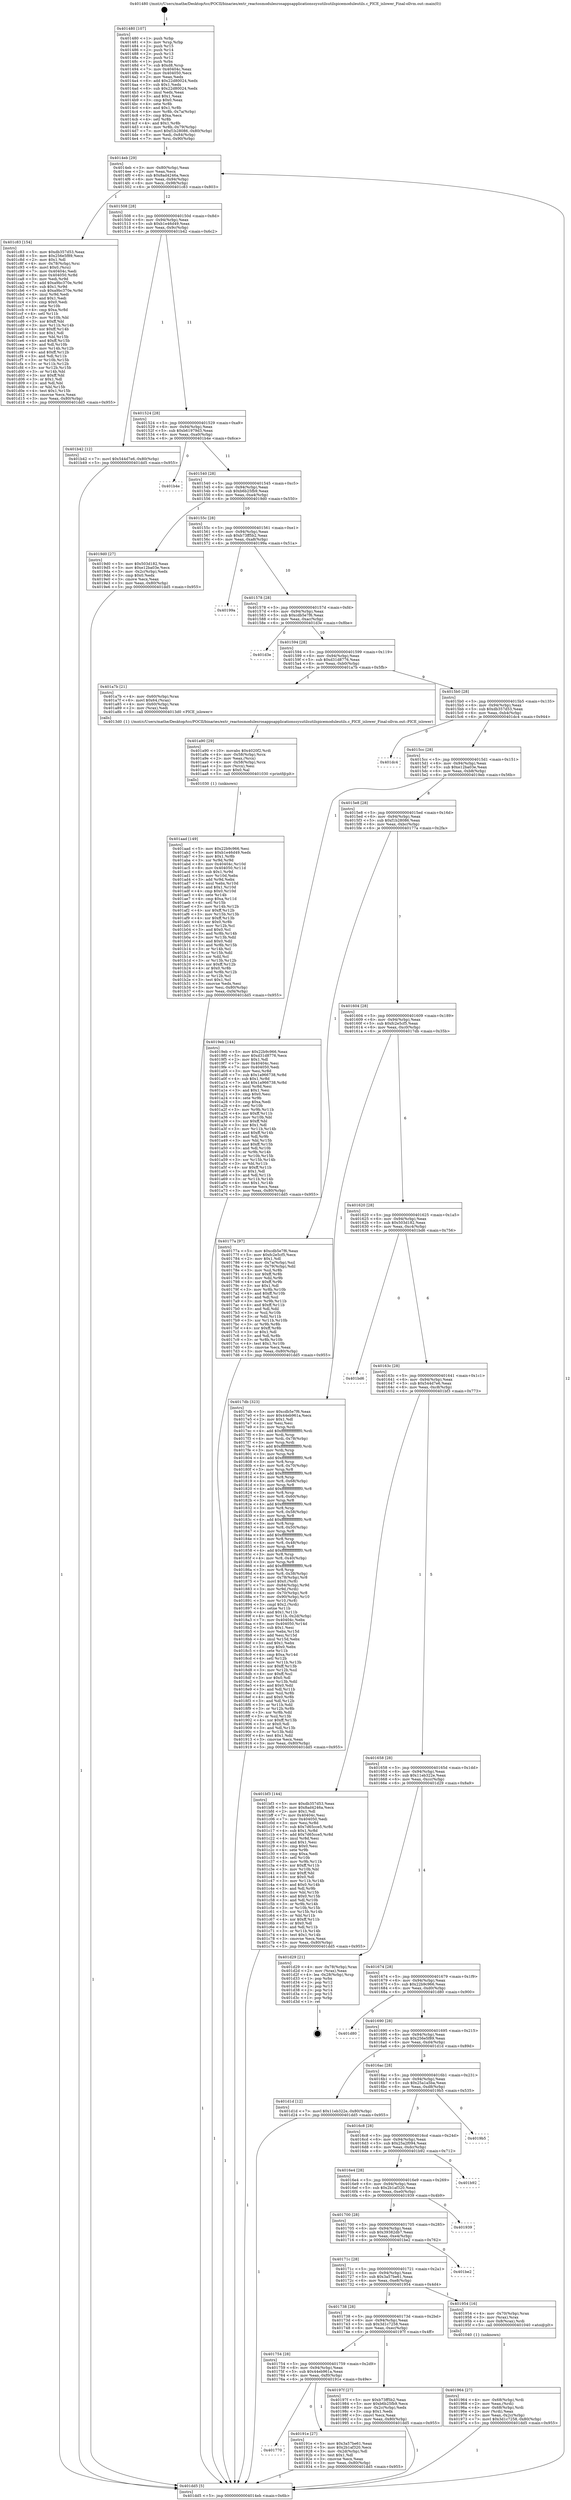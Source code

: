 digraph "0x401480" {
  label = "0x401480 (/mnt/c/Users/mathe/Desktop/tcc/POCII/binaries/extr_reactosmodulesrosappsapplicationssysutilsutilspicemoduleutils.c_PICE_islower_Final-ollvm.out::main(0))"
  labelloc = "t"
  node[shape=record]

  Entry [label="",width=0.3,height=0.3,shape=circle,fillcolor=black,style=filled]
  "0x4014eb" [label="{
     0x4014eb [29]\l
     | [instrs]\l
     &nbsp;&nbsp;0x4014eb \<+3\>: mov -0x80(%rbp),%eax\l
     &nbsp;&nbsp;0x4014ee \<+2\>: mov %eax,%ecx\l
     &nbsp;&nbsp;0x4014f0 \<+6\>: sub $0x8ad4246a,%ecx\l
     &nbsp;&nbsp;0x4014f6 \<+6\>: mov %eax,-0x94(%rbp)\l
     &nbsp;&nbsp;0x4014fc \<+6\>: mov %ecx,-0x98(%rbp)\l
     &nbsp;&nbsp;0x401502 \<+6\>: je 0000000000401c83 \<main+0x803\>\l
  }"]
  "0x401c83" [label="{
     0x401c83 [154]\l
     | [instrs]\l
     &nbsp;&nbsp;0x401c83 \<+5\>: mov $0xdb357d53,%eax\l
     &nbsp;&nbsp;0x401c88 \<+5\>: mov $0x256e5f89,%ecx\l
     &nbsp;&nbsp;0x401c8d \<+2\>: mov $0x1,%dl\l
     &nbsp;&nbsp;0x401c8f \<+4\>: mov -0x78(%rbp),%rsi\l
     &nbsp;&nbsp;0x401c93 \<+6\>: movl $0x0,(%rsi)\l
     &nbsp;&nbsp;0x401c99 \<+7\>: mov 0x40404c,%edi\l
     &nbsp;&nbsp;0x401ca0 \<+8\>: mov 0x404050,%r8d\l
     &nbsp;&nbsp;0x401ca8 \<+3\>: mov %edi,%r9d\l
     &nbsp;&nbsp;0x401cab \<+7\>: add $0xa9bc370e,%r9d\l
     &nbsp;&nbsp;0x401cb2 \<+4\>: sub $0x1,%r9d\l
     &nbsp;&nbsp;0x401cb6 \<+7\>: sub $0xa9bc370e,%r9d\l
     &nbsp;&nbsp;0x401cbd \<+4\>: imul %r9d,%edi\l
     &nbsp;&nbsp;0x401cc1 \<+3\>: and $0x1,%edi\l
     &nbsp;&nbsp;0x401cc4 \<+3\>: cmp $0x0,%edi\l
     &nbsp;&nbsp;0x401cc7 \<+4\>: sete %r10b\l
     &nbsp;&nbsp;0x401ccb \<+4\>: cmp $0xa,%r8d\l
     &nbsp;&nbsp;0x401ccf \<+4\>: setl %r11b\l
     &nbsp;&nbsp;0x401cd3 \<+3\>: mov %r10b,%bl\l
     &nbsp;&nbsp;0x401cd6 \<+3\>: xor $0xff,%bl\l
     &nbsp;&nbsp;0x401cd9 \<+3\>: mov %r11b,%r14b\l
     &nbsp;&nbsp;0x401cdc \<+4\>: xor $0xff,%r14b\l
     &nbsp;&nbsp;0x401ce0 \<+3\>: xor $0x1,%dl\l
     &nbsp;&nbsp;0x401ce3 \<+3\>: mov %bl,%r15b\l
     &nbsp;&nbsp;0x401ce6 \<+4\>: and $0xff,%r15b\l
     &nbsp;&nbsp;0x401cea \<+3\>: and %dl,%r10b\l
     &nbsp;&nbsp;0x401ced \<+3\>: mov %r14b,%r12b\l
     &nbsp;&nbsp;0x401cf0 \<+4\>: and $0xff,%r12b\l
     &nbsp;&nbsp;0x401cf4 \<+3\>: and %dl,%r11b\l
     &nbsp;&nbsp;0x401cf7 \<+3\>: or %r10b,%r15b\l
     &nbsp;&nbsp;0x401cfa \<+3\>: or %r11b,%r12b\l
     &nbsp;&nbsp;0x401cfd \<+3\>: xor %r12b,%r15b\l
     &nbsp;&nbsp;0x401d00 \<+3\>: or %r14b,%bl\l
     &nbsp;&nbsp;0x401d03 \<+3\>: xor $0xff,%bl\l
     &nbsp;&nbsp;0x401d06 \<+3\>: or $0x1,%dl\l
     &nbsp;&nbsp;0x401d09 \<+2\>: and %dl,%bl\l
     &nbsp;&nbsp;0x401d0b \<+3\>: or %bl,%r15b\l
     &nbsp;&nbsp;0x401d0e \<+4\>: test $0x1,%r15b\l
     &nbsp;&nbsp;0x401d12 \<+3\>: cmovne %ecx,%eax\l
     &nbsp;&nbsp;0x401d15 \<+3\>: mov %eax,-0x80(%rbp)\l
     &nbsp;&nbsp;0x401d18 \<+5\>: jmp 0000000000401dd5 \<main+0x955\>\l
  }"]
  "0x401508" [label="{
     0x401508 [28]\l
     | [instrs]\l
     &nbsp;&nbsp;0x401508 \<+5\>: jmp 000000000040150d \<main+0x8d\>\l
     &nbsp;&nbsp;0x40150d \<+6\>: mov -0x94(%rbp),%eax\l
     &nbsp;&nbsp;0x401513 \<+5\>: sub $0xb1e46d49,%eax\l
     &nbsp;&nbsp;0x401518 \<+6\>: mov %eax,-0x9c(%rbp)\l
     &nbsp;&nbsp;0x40151e \<+6\>: je 0000000000401b42 \<main+0x6c2\>\l
  }"]
  Exit [label="",width=0.3,height=0.3,shape=circle,fillcolor=black,style=filled,peripheries=2]
  "0x401b42" [label="{
     0x401b42 [12]\l
     | [instrs]\l
     &nbsp;&nbsp;0x401b42 \<+7\>: movl $0x544d7e6,-0x80(%rbp)\l
     &nbsp;&nbsp;0x401b49 \<+5\>: jmp 0000000000401dd5 \<main+0x955\>\l
  }"]
  "0x401524" [label="{
     0x401524 [28]\l
     | [instrs]\l
     &nbsp;&nbsp;0x401524 \<+5\>: jmp 0000000000401529 \<main+0xa9\>\l
     &nbsp;&nbsp;0x401529 \<+6\>: mov -0x94(%rbp),%eax\l
     &nbsp;&nbsp;0x40152f \<+5\>: sub $0xb61979d3,%eax\l
     &nbsp;&nbsp;0x401534 \<+6\>: mov %eax,-0xa0(%rbp)\l
     &nbsp;&nbsp;0x40153a \<+6\>: je 0000000000401b4e \<main+0x6ce\>\l
  }"]
  "0x401aad" [label="{
     0x401aad [149]\l
     | [instrs]\l
     &nbsp;&nbsp;0x401aad \<+5\>: mov $0x22b9c966,%esi\l
     &nbsp;&nbsp;0x401ab2 \<+5\>: mov $0xb1e46d49,%edx\l
     &nbsp;&nbsp;0x401ab7 \<+3\>: mov $0x1,%r8b\l
     &nbsp;&nbsp;0x401aba \<+3\>: xor %r9d,%r9d\l
     &nbsp;&nbsp;0x401abd \<+8\>: mov 0x40404c,%r10d\l
     &nbsp;&nbsp;0x401ac5 \<+8\>: mov 0x404050,%r11d\l
     &nbsp;&nbsp;0x401acd \<+4\>: sub $0x1,%r9d\l
     &nbsp;&nbsp;0x401ad1 \<+3\>: mov %r10d,%ebx\l
     &nbsp;&nbsp;0x401ad4 \<+3\>: add %r9d,%ebx\l
     &nbsp;&nbsp;0x401ad7 \<+4\>: imul %ebx,%r10d\l
     &nbsp;&nbsp;0x401adb \<+4\>: and $0x1,%r10d\l
     &nbsp;&nbsp;0x401adf \<+4\>: cmp $0x0,%r10d\l
     &nbsp;&nbsp;0x401ae3 \<+4\>: sete %r14b\l
     &nbsp;&nbsp;0x401ae7 \<+4\>: cmp $0xa,%r11d\l
     &nbsp;&nbsp;0x401aeb \<+4\>: setl %r15b\l
     &nbsp;&nbsp;0x401aef \<+3\>: mov %r14b,%r12b\l
     &nbsp;&nbsp;0x401af2 \<+4\>: xor $0xff,%r12b\l
     &nbsp;&nbsp;0x401af6 \<+3\>: mov %r15b,%r13b\l
     &nbsp;&nbsp;0x401af9 \<+4\>: xor $0xff,%r13b\l
     &nbsp;&nbsp;0x401afd \<+4\>: xor $0x0,%r8b\l
     &nbsp;&nbsp;0x401b01 \<+3\>: mov %r12b,%cl\l
     &nbsp;&nbsp;0x401b04 \<+3\>: and $0x0,%cl\l
     &nbsp;&nbsp;0x401b07 \<+3\>: and %r8b,%r14b\l
     &nbsp;&nbsp;0x401b0a \<+3\>: mov %r13b,%dil\l
     &nbsp;&nbsp;0x401b0d \<+4\>: and $0x0,%dil\l
     &nbsp;&nbsp;0x401b11 \<+3\>: and %r8b,%r15b\l
     &nbsp;&nbsp;0x401b14 \<+3\>: or %r14b,%cl\l
     &nbsp;&nbsp;0x401b17 \<+3\>: or %r15b,%dil\l
     &nbsp;&nbsp;0x401b1a \<+3\>: xor %dil,%cl\l
     &nbsp;&nbsp;0x401b1d \<+3\>: or %r13b,%r12b\l
     &nbsp;&nbsp;0x401b20 \<+4\>: xor $0xff,%r12b\l
     &nbsp;&nbsp;0x401b24 \<+4\>: or $0x0,%r8b\l
     &nbsp;&nbsp;0x401b28 \<+3\>: and %r8b,%r12b\l
     &nbsp;&nbsp;0x401b2b \<+3\>: or %r12b,%cl\l
     &nbsp;&nbsp;0x401b2e \<+3\>: test $0x1,%cl\l
     &nbsp;&nbsp;0x401b31 \<+3\>: cmovne %edx,%esi\l
     &nbsp;&nbsp;0x401b34 \<+3\>: mov %esi,-0x80(%rbp)\l
     &nbsp;&nbsp;0x401b37 \<+6\>: mov %eax,-0xf4(%rbp)\l
     &nbsp;&nbsp;0x401b3d \<+5\>: jmp 0000000000401dd5 \<main+0x955\>\l
  }"]
  "0x401b4e" [label="{
     0x401b4e\l
  }", style=dashed]
  "0x401540" [label="{
     0x401540 [28]\l
     | [instrs]\l
     &nbsp;&nbsp;0x401540 \<+5\>: jmp 0000000000401545 \<main+0xc5\>\l
     &nbsp;&nbsp;0x401545 \<+6\>: mov -0x94(%rbp),%eax\l
     &nbsp;&nbsp;0x40154b \<+5\>: sub $0xb6b25fb9,%eax\l
     &nbsp;&nbsp;0x401550 \<+6\>: mov %eax,-0xa4(%rbp)\l
     &nbsp;&nbsp;0x401556 \<+6\>: je 00000000004019d0 \<main+0x550\>\l
  }"]
  "0x401a90" [label="{
     0x401a90 [29]\l
     | [instrs]\l
     &nbsp;&nbsp;0x401a90 \<+10\>: movabs $0x4020f2,%rdi\l
     &nbsp;&nbsp;0x401a9a \<+4\>: mov -0x58(%rbp),%rcx\l
     &nbsp;&nbsp;0x401a9e \<+2\>: mov %eax,(%rcx)\l
     &nbsp;&nbsp;0x401aa0 \<+4\>: mov -0x58(%rbp),%rcx\l
     &nbsp;&nbsp;0x401aa4 \<+2\>: mov (%rcx),%esi\l
     &nbsp;&nbsp;0x401aa6 \<+2\>: mov $0x0,%al\l
     &nbsp;&nbsp;0x401aa8 \<+5\>: call 0000000000401030 \<printf@plt\>\l
     | [calls]\l
     &nbsp;&nbsp;0x401030 \{1\} (unknown)\l
  }"]
  "0x4019d0" [label="{
     0x4019d0 [27]\l
     | [instrs]\l
     &nbsp;&nbsp;0x4019d0 \<+5\>: mov $0x503d182,%eax\l
     &nbsp;&nbsp;0x4019d5 \<+5\>: mov $0xe12ba03e,%ecx\l
     &nbsp;&nbsp;0x4019da \<+3\>: mov -0x2c(%rbp),%edx\l
     &nbsp;&nbsp;0x4019dd \<+3\>: cmp $0x0,%edx\l
     &nbsp;&nbsp;0x4019e0 \<+3\>: cmove %ecx,%eax\l
     &nbsp;&nbsp;0x4019e3 \<+3\>: mov %eax,-0x80(%rbp)\l
     &nbsp;&nbsp;0x4019e6 \<+5\>: jmp 0000000000401dd5 \<main+0x955\>\l
  }"]
  "0x40155c" [label="{
     0x40155c [28]\l
     | [instrs]\l
     &nbsp;&nbsp;0x40155c \<+5\>: jmp 0000000000401561 \<main+0xe1\>\l
     &nbsp;&nbsp;0x401561 \<+6\>: mov -0x94(%rbp),%eax\l
     &nbsp;&nbsp;0x401567 \<+5\>: sub $0xb73ff5b2,%eax\l
     &nbsp;&nbsp;0x40156c \<+6\>: mov %eax,-0xa8(%rbp)\l
     &nbsp;&nbsp;0x401572 \<+6\>: je 000000000040199a \<main+0x51a\>\l
  }"]
  "0x401964" [label="{
     0x401964 [27]\l
     | [instrs]\l
     &nbsp;&nbsp;0x401964 \<+4\>: mov -0x68(%rbp),%rdi\l
     &nbsp;&nbsp;0x401968 \<+2\>: mov %eax,(%rdi)\l
     &nbsp;&nbsp;0x40196a \<+4\>: mov -0x68(%rbp),%rdi\l
     &nbsp;&nbsp;0x40196e \<+2\>: mov (%rdi),%eax\l
     &nbsp;&nbsp;0x401970 \<+3\>: mov %eax,-0x2c(%rbp)\l
     &nbsp;&nbsp;0x401973 \<+7\>: movl $0x3d1c7258,-0x80(%rbp)\l
     &nbsp;&nbsp;0x40197a \<+5\>: jmp 0000000000401dd5 \<main+0x955\>\l
  }"]
  "0x40199a" [label="{
     0x40199a\l
  }", style=dashed]
  "0x401578" [label="{
     0x401578 [28]\l
     | [instrs]\l
     &nbsp;&nbsp;0x401578 \<+5\>: jmp 000000000040157d \<main+0xfd\>\l
     &nbsp;&nbsp;0x40157d \<+6\>: mov -0x94(%rbp),%eax\l
     &nbsp;&nbsp;0x401583 \<+5\>: sub $0xcdb5e7f6,%eax\l
     &nbsp;&nbsp;0x401588 \<+6\>: mov %eax,-0xac(%rbp)\l
     &nbsp;&nbsp;0x40158e \<+6\>: je 0000000000401d3e \<main+0x8be\>\l
  }"]
  "0x401770" [label="{
     0x401770\l
  }", style=dashed]
  "0x401d3e" [label="{
     0x401d3e\l
  }", style=dashed]
  "0x401594" [label="{
     0x401594 [28]\l
     | [instrs]\l
     &nbsp;&nbsp;0x401594 \<+5\>: jmp 0000000000401599 \<main+0x119\>\l
     &nbsp;&nbsp;0x401599 \<+6\>: mov -0x94(%rbp),%eax\l
     &nbsp;&nbsp;0x40159f \<+5\>: sub $0xd31d8776,%eax\l
     &nbsp;&nbsp;0x4015a4 \<+6\>: mov %eax,-0xb0(%rbp)\l
     &nbsp;&nbsp;0x4015aa \<+6\>: je 0000000000401a7b \<main+0x5fb\>\l
  }"]
  "0x40191e" [label="{
     0x40191e [27]\l
     | [instrs]\l
     &nbsp;&nbsp;0x40191e \<+5\>: mov $0x3a57be61,%eax\l
     &nbsp;&nbsp;0x401923 \<+5\>: mov $0x2b1af320,%ecx\l
     &nbsp;&nbsp;0x401928 \<+3\>: mov -0x2d(%rbp),%dl\l
     &nbsp;&nbsp;0x40192b \<+3\>: test $0x1,%dl\l
     &nbsp;&nbsp;0x40192e \<+3\>: cmovne %ecx,%eax\l
     &nbsp;&nbsp;0x401931 \<+3\>: mov %eax,-0x80(%rbp)\l
     &nbsp;&nbsp;0x401934 \<+5\>: jmp 0000000000401dd5 \<main+0x955\>\l
  }"]
  "0x401a7b" [label="{
     0x401a7b [21]\l
     | [instrs]\l
     &nbsp;&nbsp;0x401a7b \<+4\>: mov -0x60(%rbp),%rax\l
     &nbsp;&nbsp;0x401a7f \<+6\>: movl $0x64,(%rax)\l
     &nbsp;&nbsp;0x401a85 \<+4\>: mov -0x60(%rbp),%rax\l
     &nbsp;&nbsp;0x401a89 \<+2\>: mov (%rax),%edi\l
     &nbsp;&nbsp;0x401a8b \<+5\>: call 00000000004013d0 \<PICE_islower\>\l
     | [calls]\l
     &nbsp;&nbsp;0x4013d0 \{1\} (/mnt/c/Users/mathe/Desktop/tcc/POCII/binaries/extr_reactosmodulesrosappsapplicationssysutilsutilspicemoduleutils.c_PICE_islower_Final-ollvm.out::PICE_islower)\l
  }"]
  "0x4015b0" [label="{
     0x4015b0 [28]\l
     | [instrs]\l
     &nbsp;&nbsp;0x4015b0 \<+5\>: jmp 00000000004015b5 \<main+0x135\>\l
     &nbsp;&nbsp;0x4015b5 \<+6\>: mov -0x94(%rbp),%eax\l
     &nbsp;&nbsp;0x4015bb \<+5\>: sub $0xdb357d53,%eax\l
     &nbsp;&nbsp;0x4015c0 \<+6\>: mov %eax,-0xb4(%rbp)\l
     &nbsp;&nbsp;0x4015c6 \<+6\>: je 0000000000401dc4 \<main+0x944\>\l
  }"]
  "0x401754" [label="{
     0x401754 [28]\l
     | [instrs]\l
     &nbsp;&nbsp;0x401754 \<+5\>: jmp 0000000000401759 \<main+0x2d9\>\l
     &nbsp;&nbsp;0x401759 \<+6\>: mov -0x94(%rbp),%eax\l
     &nbsp;&nbsp;0x40175f \<+5\>: sub $0x44eb961a,%eax\l
     &nbsp;&nbsp;0x401764 \<+6\>: mov %eax,-0xf0(%rbp)\l
     &nbsp;&nbsp;0x40176a \<+6\>: je 000000000040191e \<main+0x49e\>\l
  }"]
  "0x401dc4" [label="{
     0x401dc4\l
  }", style=dashed]
  "0x4015cc" [label="{
     0x4015cc [28]\l
     | [instrs]\l
     &nbsp;&nbsp;0x4015cc \<+5\>: jmp 00000000004015d1 \<main+0x151\>\l
     &nbsp;&nbsp;0x4015d1 \<+6\>: mov -0x94(%rbp),%eax\l
     &nbsp;&nbsp;0x4015d7 \<+5\>: sub $0xe12ba03e,%eax\l
     &nbsp;&nbsp;0x4015dc \<+6\>: mov %eax,-0xb8(%rbp)\l
     &nbsp;&nbsp;0x4015e2 \<+6\>: je 00000000004019eb \<main+0x56b\>\l
  }"]
  "0x40197f" [label="{
     0x40197f [27]\l
     | [instrs]\l
     &nbsp;&nbsp;0x40197f \<+5\>: mov $0xb73ff5b2,%eax\l
     &nbsp;&nbsp;0x401984 \<+5\>: mov $0xb6b25fb9,%ecx\l
     &nbsp;&nbsp;0x401989 \<+3\>: mov -0x2c(%rbp),%edx\l
     &nbsp;&nbsp;0x40198c \<+3\>: cmp $0x1,%edx\l
     &nbsp;&nbsp;0x40198f \<+3\>: cmovl %ecx,%eax\l
     &nbsp;&nbsp;0x401992 \<+3\>: mov %eax,-0x80(%rbp)\l
     &nbsp;&nbsp;0x401995 \<+5\>: jmp 0000000000401dd5 \<main+0x955\>\l
  }"]
  "0x4019eb" [label="{
     0x4019eb [144]\l
     | [instrs]\l
     &nbsp;&nbsp;0x4019eb \<+5\>: mov $0x22b9c966,%eax\l
     &nbsp;&nbsp;0x4019f0 \<+5\>: mov $0xd31d8776,%ecx\l
     &nbsp;&nbsp;0x4019f5 \<+2\>: mov $0x1,%dl\l
     &nbsp;&nbsp;0x4019f7 \<+7\>: mov 0x40404c,%esi\l
     &nbsp;&nbsp;0x4019fe \<+7\>: mov 0x404050,%edi\l
     &nbsp;&nbsp;0x401a05 \<+3\>: mov %esi,%r8d\l
     &nbsp;&nbsp;0x401a08 \<+7\>: sub $0x1a966738,%r8d\l
     &nbsp;&nbsp;0x401a0f \<+4\>: sub $0x1,%r8d\l
     &nbsp;&nbsp;0x401a13 \<+7\>: add $0x1a966738,%r8d\l
     &nbsp;&nbsp;0x401a1a \<+4\>: imul %r8d,%esi\l
     &nbsp;&nbsp;0x401a1e \<+3\>: and $0x1,%esi\l
     &nbsp;&nbsp;0x401a21 \<+3\>: cmp $0x0,%esi\l
     &nbsp;&nbsp;0x401a24 \<+4\>: sete %r9b\l
     &nbsp;&nbsp;0x401a28 \<+3\>: cmp $0xa,%edi\l
     &nbsp;&nbsp;0x401a2b \<+4\>: setl %r10b\l
     &nbsp;&nbsp;0x401a2f \<+3\>: mov %r9b,%r11b\l
     &nbsp;&nbsp;0x401a32 \<+4\>: xor $0xff,%r11b\l
     &nbsp;&nbsp;0x401a36 \<+3\>: mov %r10b,%bl\l
     &nbsp;&nbsp;0x401a39 \<+3\>: xor $0xff,%bl\l
     &nbsp;&nbsp;0x401a3c \<+3\>: xor $0x1,%dl\l
     &nbsp;&nbsp;0x401a3f \<+3\>: mov %r11b,%r14b\l
     &nbsp;&nbsp;0x401a42 \<+4\>: and $0xff,%r14b\l
     &nbsp;&nbsp;0x401a46 \<+3\>: and %dl,%r9b\l
     &nbsp;&nbsp;0x401a49 \<+3\>: mov %bl,%r15b\l
     &nbsp;&nbsp;0x401a4c \<+4\>: and $0xff,%r15b\l
     &nbsp;&nbsp;0x401a50 \<+3\>: and %dl,%r10b\l
     &nbsp;&nbsp;0x401a53 \<+3\>: or %r9b,%r14b\l
     &nbsp;&nbsp;0x401a56 \<+3\>: or %r10b,%r15b\l
     &nbsp;&nbsp;0x401a59 \<+3\>: xor %r15b,%r14b\l
     &nbsp;&nbsp;0x401a5c \<+3\>: or %bl,%r11b\l
     &nbsp;&nbsp;0x401a5f \<+4\>: xor $0xff,%r11b\l
     &nbsp;&nbsp;0x401a63 \<+3\>: or $0x1,%dl\l
     &nbsp;&nbsp;0x401a66 \<+3\>: and %dl,%r11b\l
     &nbsp;&nbsp;0x401a69 \<+3\>: or %r11b,%r14b\l
     &nbsp;&nbsp;0x401a6c \<+4\>: test $0x1,%r14b\l
     &nbsp;&nbsp;0x401a70 \<+3\>: cmovne %ecx,%eax\l
     &nbsp;&nbsp;0x401a73 \<+3\>: mov %eax,-0x80(%rbp)\l
     &nbsp;&nbsp;0x401a76 \<+5\>: jmp 0000000000401dd5 \<main+0x955\>\l
  }"]
  "0x4015e8" [label="{
     0x4015e8 [28]\l
     | [instrs]\l
     &nbsp;&nbsp;0x4015e8 \<+5\>: jmp 00000000004015ed \<main+0x16d\>\l
     &nbsp;&nbsp;0x4015ed \<+6\>: mov -0x94(%rbp),%eax\l
     &nbsp;&nbsp;0x4015f3 \<+5\>: sub $0xf1b28086,%eax\l
     &nbsp;&nbsp;0x4015f8 \<+6\>: mov %eax,-0xbc(%rbp)\l
     &nbsp;&nbsp;0x4015fe \<+6\>: je 000000000040177a \<main+0x2fa\>\l
  }"]
  "0x401738" [label="{
     0x401738 [28]\l
     | [instrs]\l
     &nbsp;&nbsp;0x401738 \<+5\>: jmp 000000000040173d \<main+0x2bd\>\l
     &nbsp;&nbsp;0x40173d \<+6\>: mov -0x94(%rbp),%eax\l
     &nbsp;&nbsp;0x401743 \<+5\>: sub $0x3d1c7258,%eax\l
     &nbsp;&nbsp;0x401748 \<+6\>: mov %eax,-0xec(%rbp)\l
     &nbsp;&nbsp;0x40174e \<+6\>: je 000000000040197f \<main+0x4ff\>\l
  }"]
  "0x40177a" [label="{
     0x40177a [97]\l
     | [instrs]\l
     &nbsp;&nbsp;0x40177a \<+5\>: mov $0xcdb5e7f6,%eax\l
     &nbsp;&nbsp;0x40177f \<+5\>: mov $0xfc2e5cf5,%ecx\l
     &nbsp;&nbsp;0x401784 \<+2\>: mov $0x1,%dl\l
     &nbsp;&nbsp;0x401786 \<+4\>: mov -0x7a(%rbp),%sil\l
     &nbsp;&nbsp;0x40178a \<+4\>: mov -0x79(%rbp),%dil\l
     &nbsp;&nbsp;0x40178e \<+3\>: mov %sil,%r8b\l
     &nbsp;&nbsp;0x401791 \<+4\>: xor $0xff,%r8b\l
     &nbsp;&nbsp;0x401795 \<+3\>: mov %dil,%r9b\l
     &nbsp;&nbsp;0x401798 \<+4\>: xor $0xff,%r9b\l
     &nbsp;&nbsp;0x40179c \<+3\>: xor $0x1,%dl\l
     &nbsp;&nbsp;0x40179f \<+3\>: mov %r8b,%r10b\l
     &nbsp;&nbsp;0x4017a2 \<+4\>: and $0xff,%r10b\l
     &nbsp;&nbsp;0x4017a6 \<+3\>: and %dl,%sil\l
     &nbsp;&nbsp;0x4017a9 \<+3\>: mov %r9b,%r11b\l
     &nbsp;&nbsp;0x4017ac \<+4\>: and $0xff,%r11b\l
     &nbsp;&nbsp;0x4017b0 \<+3\>: and %dl,%dil\l
     &nbsp;&nbsp;0x4017b3 \<+3\>: or %sil,%r10b\l
     &nbsp;&nbsp;0x4017b6 \<+3\>: or %dil,%r11b\l
     &nbsp;&nbsp;0x4017b9 \<+3\>: xor %r11b,%r10b\l
     &nbsp;&nbsp;0x4017bc \<+3\>: or %r9b,%r8b\l
     &nbsp;&nbsp;0x4017bf \<+4\>: xor $0xff,%r8b\l
     &nbsp;&nbsp;0x4017c3 \<+3\>: or $0x1,%dl\l
     &nbsp;&nbsp;0x4017c6 \<+3\>: and %dl,%r8b\l
     &nbsp;&nbsp;0x4017c9 \<+3\>: or %r8b,%r10b\l
     &nbsp;&nbsp;0x4017cc \<+4\>: test $0x1,%r10b\l
     &nbsp;&nbsp;0x4017d0 \<+3\>: cmovne %ecx,%eax\l
     &nbsp;&nbsp;0x4017d3 \<+3\>: mov %eax,-0x80(%rbp)\l
     &nbsp;&nbsp;0x4017d6 \<+5\>: jmp 0000000000401dd5 \<main+0x955\>\l
  }"]
  "0x401604" [label="{
     0x401604 [28]\l
     | [instrs]\l
     &nbsp;&nbsp;0x401604 \<+5\>: jmp 0000000000401609 \<main+0x189\>\l
     &nbsp;&nbsp;0x401609 \<+6\>: mov -0x94(%rbp),%eax\l
     &nbsp;&nbsp;0x40160f \<+5\>: sub $0xfc2e5cf5,%eax\l
     &nbsp;&nbsp;0x401614 \<+6\>: mov %eax,-0xc0(%rbp)\l
     &nbsp;&nbsp;0x40161a \<+6\>: je 00000000004017db \<main+0x35b\>\l
  }"]
  "0x401dd5" [label="{
     0x401dd5 [5]\l
     | [instrs]\l
     &nbsp;&nbsp;0x401dd5 \<+5\>: jmp 00000000004014eb \<main+0x6b\>\l
  }"]
  "0x401480" [label="{
     0x401480 [107]\l
     | [instrs]\l
     &nbsp;&nbsp;0x401480 \<+1\>: push %rbp\l
     &nbsp;&nbsp;0x401481 \<+3\>: mov %rsp,%rbp\l
     &nbsp;&nbsp;0x401484 \<+2\>: push %r15\l
     &nbsp;&nbsp;0x401486 \<+2\>: push %r14\l
     &nbsp;&nbsp;0x401488 \<+2\>: push %r13\l
     &nbsp;&nbsp;0x40148a \<+2\>: push %r12\l
     &nbsp;&nbsp;0x40148c \<+1\>: push %rbx\l
     &nbsp;&nbsp;0x40148d \<+7\>: sub $0xd8,%rsp\l
     &nbsp;&nbsp;0x401494 \<+7\>: mov 0x40404c,%eax\l
     &nbsp;&nbsp;0x40149b \<+7\>: mov 0x404050,%ecx\l
     &nbsp;&nbsp;0x4014a2 \<+2\>: mov %eax,%edx\l
     &nbsp;&nbsp;0x4014a4 \<+6\>: add $0x22d80024,%edx\l
     &nbsp;&nbsp;0x4014aa \<+3\>: sub $0x1,%edx\l
     &nbsp;&nbsp;0x4014ad \<+6\>: sub $0x22d80024,%edx\l
     &nbsp;&nbsp;0x4014b3 \<+3\>: imul %edx,%eax\l
     &nbsp;&nbsp;0x4014b6 \<+3\>: and $0x1,%eax\l
     &nbsp;&nbsp;0x4014b9 \<+3\>: cmp $0x0,%eax\l
     &nbsp;&nbsp;0x4014bc \<+4\>: sete %r8b\l
     &nbsp;&nbsp;0x4014c0 \<+4\>: and $0x1,%r8b\l
     &nbsp;&nbsp;0x4014c4 \<+4\>: mov %r8b,-0x7a(%rbp)\l
     &nbsp;&nbsp;0x4014c8 \<+3\>: cmp $0xa,%ecx\l
     &nbsp;&nbsp;0x4014cb \<+4\>: setl %r8b\l
     &nbsp;&nbsp;0x4014cf \<+4\>: and $0x1,%r8b\l
     &nbsp;&nbsp;0x4014d3 \<+4\>: mov %r8b,-0x79(%rbp)\l
     &nbsp;&nbsp;0x4014d7 \<+7\>: movl $0xf1b28086,-0x80(%rbp)\l
     &nbsp;&nbsp;0x4014de \<+6\>: mov %edi,-0x84(%rbp)\l
     &nbsp;&nbsp;0x4014e4 \<+7\>: mov %rsi,-0x90(%rbp)\l
  }"]
  "0x401954" [label="{
     0x401954 [16]\l
     | [instrs]\l
     &nbsp;&nbsp;0x401954 \<+4\>: mov -0x70(%rbp),%rax\l
     &nbsp;&nbsp;0x401958 \<+3\>: mov (%rax),%rax\l
     &nbsp;&nbsp;0x40195b \<+4\>: mov 0x8(%rax),%rdi\l
     &nbsp;&nbsp;0x40195f \<+5\>: call 0000000000401040 \<atoi@plt\>\l
     | [calls]\l
     &nbsp;&nbsp;0x401040 \{1\} (unknown)\l
  }"]
  "0x4017db" [label="{
     0x4017db [323]\l
     | [instrs]\l
     &nbsp;&nbsp;0x4017db \<+5\>: mov $0xcdb5e7f6,%eax\l
     &nbsp;&nbsp;0x4017e0 \<+5\>: mov $0x44eb961a,%ecx\l
     &nbsp;&nbsp;0x4017e5 \<+2\>: mov $0x1,%dl\l
     &nbsp;&nbsp;0x4017e7 \<+2\>: xor %esi,%esi\l
     &nbsp;&nbsp;0x4017e9 \<+3\>: mov %rsp,%rdi\l
     &nbsp;&nbsp;0x4017ec \<+4\>: add $0xfffffffffffffff0,%rdi\l
     &nbsp;&nbsp;0x4017f0 \<+3\>: mov %rdi,%rsp\l
     &nbsp;&nbsp;0x4017f3 \<+4\>: mov %rdi,-0x78(%rbp)\l
     &nbsp;&nbsp;0x4017f7 \<+3\>: mov %rsp,%rdi\l
     &nbsp;&nbsp;0x4017fa \<+4\>: add $0xfffffffffffffff0,%rdi\l
     &nbsp;&nbsp;0x4017fe \<+3\>: mov %rdi,%rsp\l
     &nbsp;&nbsp;0x401801 \<+3\>: mov %rsp,%r8\l
     &nbsp;&nbsp;0x401804 \<+4\>: add $0xfffffffffffffff0,%r8\l
     &nbsp;&nbsp;0x401808 \<+3\>: mov %r8,%rsp\l
     &nbsp;&nbsp;0x40180b \<+4\>: mov %r8,-0x70(%rbp)\l
     &nbsp;&nbsp;0x40180f \<+3\>: mov %rsp,%r8\l
     &nbsp;&nbsp;0x401812 \<+4\>: add $0xfffffffffffffff0,%r8\l
     &nbsp;&nbsp;0x401816 \<+3\>: mov %r8,%rsp\l
     &nbsp;&nbsp;0x401819 \<+4\>: mov %r8,-0x68(%rbp)\l
     &nbsp;&nbsp;0x40181d \<+3\>: mov %rsp,%r8\l
     &nbsp;&nbsp;0x401820 \<+4\>: add $0xfffffffffffffff0,%r8\l
     &nbsp;&nbsp;0x401824 \<+3\>: mov %r8,%rsp\l
     &nbsp;&nbsp;0x401827 \<+4\>: mov %r8,-0x60(%rbp)\l
     &nbsp;&nbsp;0x40182b \<+3\>: mov %rsp,%r8\l
     &nbsp;&nbsp;0x40182e \<+4\>: add $0xfffffffffffffff0,%r8\l
     &nbsp;&nbsp;0x401832 \<+3\>: mov %r8,%rsp\l
     &nbsp;&nbsp;0x401835 \<+4\>: mov %r8,-0x58(%rbp)\l
     &nbsp;&nbsp;0x401839 \<+3\>: mov %rsp,%r8\l
     &nbsp;&nbsp;0x40183c \<+4\>: add $0xfffffffffffffff0,%r8\l
     &nbsp;&nbsp;0x401840 \<+3\>: mov %r8,%rsp\l
     &nbsp;&nbsp;0x401843 \<+4\>: mov %r8,-0x50(%rbp)\l
     &nbsp;&nbsp;0x401847 \<+3\>: mov %rsp,%r8\l
     &nbsp;&nbsp;0x40184a \<+4\>: add $0xfffffffffffffff0,%r8\l
     &nbsp;&nbsp;0x40184e \<+3\>: mov %r8,%rsp\l
     &nbsp;&nbsp;0x401851 \<+4\>: mov %r8,-0x48(%rbp)\l
     &nbsp;&nbsp;0x401855 \<+3\>: mov %rsp,%r8\l
     &nbsp;&nbsp;0x401858 \<+4\>: add $0xfffffffffffffff0,%r8\l
     &nbsp;&nbsp;0x40185c \<+3\>: mov %r8,%rsp\l
     &nbsp;&nbsp;0x40185f \<+4\>: mov %r8,-0x40(%rbp)\l
     &nbsp;&nbsp;0x401863 \<+3\>: mov %rsp,%r8\l
     &nbsp;&nbsp;0x401866 \<+4\>: add $0xfffffffffffffff0,%r8\l
     &nbsp;&nbsp;0x40186a \<+3\>: mov %r8,%rsp\l
     &nbsp;&nbsp;0x40186d \<+4\>: mov %r8,-0x38(%rbp)\l
     &nbsp;&nbsp;0x401871 \<+4\>: mov -0x78(%rbp),%r8\l
     &nbsp;&nbsp;0x401875 \<+7\>: movl $0x0,(%r8)\l
     &nbsp;&nbsp;0x40187c \<+7\>: mov -0x84(%rbp),%r9d\l
     &nbsp;&nbsp;0x401883 \<+3\>: mov %r9d,(%rdi)\l
     &nbsp;&nbsp;0x401886 \<+4\>: mov -0x70(%rbp),%r8\l
     &nbsp;&nbsp;0x40188a \<+7\>: mov -0x90(%rbp),%r10\l
     &nbsp;&nbsp;0x401891 \<+3\>: mov %r10,(%r8)\l
     &nbsp;&nbsp;0x401894 \<+3\>: cmpl $0x2,(%rdi)\l
     &nbsp;&nbsp;0x401897 \<+4\>: setne %r11b\l
     &nbsp;&nbsp;0x40189b \<+4\>: and $0x1,%r11b\l
     &nbsp;&nbsp;0x40189f \<+4\>: mov %r11b,-0x2d(%rbp)\l
     &nbsp;&nbsp;0x4018a3 \<+7\>: mov 0x40404c,%ebx\l
     &nbsp;&nbsp;0x4018aa \<+8\>: mov 0x404050,%r14d\l
     &nbsp;&nbsp;0x4018b2 \<+3\>: sub $0x1,%esi\l
     &nbsp;&nbsp;0x4018b5 \<+3\>: mov %ebx,%r15d\l
     &nbsp;&nbsp;0x4018b8 \<+3\>: add %esi,%r15d\l
     &nbsp;&nbsp;0x4018bb \<+4\>: imul %r15d,%ebx\l
     &nbsp;&nbsp;0x4018bf \<+3\>: and $0x1,%ebx\l
     &nbsp;&nbsp;0x4018c2 \<+3\>: cmp $0x0,%ebx\l
     &nbsp;&nbsp;0x4018c5 \<+4\>: sete %r11b\l
     &nbsp;&nbsp;0x4018c9 \<+4\>: cmp $0xa,%r14d\l
     &nbsp;&nbsp;0x4018cd \<+4\>: setl %r12b\l
     &nbsp;&nbsp;0x4018d1 \<+3\>: mov %r11b,%r13b\l
     &nbsp;&nbsp;0x4018d4 \<+4\>: xor $0xff,%r13b\l
     &nbsp;&nbsp;0x4018d8 \<+3\>: mov %r12b,%sil\l
     &nbsp;&nbsp;0x4018db \<+4\>: xor $0xff,%sil\l
     &nbsp;&nbsp;0x4018df \<+3\>: xor $0x0,%dl\l
     &nbsp;&nbsp;0x4018e2 \<+3\>: mov %r13b,%dil\l
     &nbsp;&nbsp;0x4018e5 \<+4\>: and $0x0,%dil\l
     &nbsp;&nbsp;0x4018e9 \<+3\>: and %dl,%r11b\l
     &nbsp;&nbsp;0x4018ec \<+3\>: mov %sil,%r8b\l
     &nbsp;&nbsp;0x4018ef \<+4\>: and $0x0,%r8b\l
     &nbsp;&nbsp;0x4018f3 \<+3\>: and %dl,%r12b\l
     &nbsp;&nbsp;0x4018f6 \<+3\>: or %r11b,%dil\l
     &nbsp;&nbsp;0x4018f9 \<+3\>: or %r12b,%r8b\l
     &nbsp;&nbsp;0x4018fc \<+3\>: xor %r8b,%dil\l
     &nbsp;&nbsp;0x4018ff \<+3\>: or %sil,%r13b\l
     &nbsp;&nbsp;0x401902 \<+4\>: xor $0xff,%r13b\l
     &nbsp;&nbsp;0x401906 \<+3\>: or $0x0,%dl\l
     &nbsp;&nbsp;0x401909 \<+3\>: and %dl,%r13b\l
     &nbsp;&nbsp;0x40190c \<+3\>: or %r13b,%dil\l
     &nbsp;&nbsp;0x40190f \<+4\>: test $0x1,%dil\l
     &nbsp;&nbsp;0x401913 \<+3\>: cmovne %ecx,%eax\l
     &nbsp;&nbsp;0x401916 \<+3\>: mov %eax,-0x80(%rbp)\l
     &nbsp;&nbsp;0x401919 \<+5\>: jmp 0000000000401dd5 \<main+0x955\>\l
  }"]
  "0x401620" [label="{
     0x401620 [28]\l
     | [instrs]\l
     &nbsp;&nbsp;0x401620 \<+5\>: jmp 0000000000401625 \<main+0x1a5\>\l
     &nbsp;&nbsp;0x401625 \<+6\>: mov -0x94(%rbp),%eax\l
     &nbsp;&nbsp;0x40162b \<+5\>: sub $0x503d182,%eax\l
     &nbsp;&nbsp;0x401630 \<+6\>: mov %eax,-0xc4(%rbp)\l
     &nbsp;&nbsp;0x401636 \<+6\>: je 0000000000401bd6 \<main+0x756\>\l
  }"]
  "0x40171c" [label="{
     0x40171c [28]\l
     | [instrs]\l
     &nbsp;&nbsp;0x40171c \<+5\>: jmp 0000000000401721 \<main+0x2a1\>\l
     &nbsp;&nbsp;0x401721 \<+6\>: mov -0x94(%rbp),%eax\l
     &nbsp;&nbsp;0x401727 \<+5\>: sub $0x3a57be61,%eax\l
     &nbsp;&nbsp;0x40172c \<+6\>: mov %eax,-0xe8(%rbp)\l
     &nbsp;&nbsp;0x401732 \<+6\>: je 0000000000401954 \<main+0x4d4\>\l
  }"]
  "0x401be2" [label="{
     0x401be2\l
  }", style=dashed]
  "0x401bd6" [label="{
     0x401bd6\l
  }", style=dashed]
  "0x40163c" [label="{
     0x40163c [28]\l
     | [instrs]\l
     &nbsp;&nbsp;0x40163c \<+5\>: jmp 0000000000401641 \<main+0x1c1\>\l
     &nbsp;&nbsp;0x401641 \<+6\>: mov -0x94(%rbp),%eax\l
     &nbsp;&nbsp;0x401647 \<+5\>: sub $0x544d7e6,%eax\l
     &nbsp;&nbsp;0x40164c \<+6\>: mov %eax,-0xc8(%rbp)\l
     &nbsp;&nbsp;0x401652 \<+6\>: je 0000000000401bf3 \<main+0x773\>\l
  }"]
  "0x401700" [label="{
     0x401700 [28]\l
     | [instrs]\l
     &nbsp;&nbsp;0x401700 \<+5\>: jmp 0000000000401705 \<main+0x285\>\l
     &nbsp;&nbsp;0x401705 \<+6\>: mov -0x94(%rbp),%eax\l
     &nbsp;&nbsp;0x40170b \<+5\>: sub $0x39382db7,%eax\l
     &nbsp;&nbsp;0x401710 \<+6\>: mov %eax,-0xe4(%rbp)\l
     &nbsp;&nbsp;0x401716 \<+6\>: je 0000000000401be2 \<main+0x762\>\l
  }"]
  "0x401bf3" [label="{
     0x401bf3 [144]\l
     | [instrs]\l
     &nbsp;&nbsp;0x401bf3 \<+5\>: mov $0xdb357d53,%eax\l
     &nbsp;&nbsp;0x401bf8 \<+5\>: mov $0x8ad4246a,%ecx\l
     &nbsp;&nbsp;0x401bfd \<+2\>: mov $0x1,%dl\l
     &nbsp;&nbsp;0x401bff \<+7\>: mov 0x40404c,%esi\l
     &nbsp;&nbsp;0x401c06 \<+7\>: mov 0x404050,%edi\l
     &nbsp;&nbsp;0x401c0d \<+3\>: mov %esi,%r8d\l
     &nbsp;&nbsp;0x401c10 \<+7\>: sub $0x7d65cce5,%r8d\l
     &nbsp;&nbsp;0x401c17 \<+4\>: sub $0x1,%r8d\l
     &nbsp;&nbsp;0x401c1b \<+7\>: add $0x7d65cce5,%r8d\l
     &nbsp;&nbsp;0x401c22 \<+4\>: imul %r8d,%esi\l
     &nbsp;&nbsp;0x401c26 \<+3\>: and $0x1,%esi\l
     &nbsp;&nbsp;0x401c29 \<+3\>: cmp $0x0,%esi\l
     &nbsp;&nbsp;0x401c2c \<+4\>: sete %r9b\l
     &nbsp;&nbsp;0x401c30 \<+3\>: cmp $0xa,%edi\l
     &nbsp;&nbsp;0x401c33 \<+4\>: setl %r10b\l
     &nbsp;&nbsp;0x401c37 \<+3\>: mov %r9b,%r11b\l
     &nbsp;&nbsp;0x401c3a \<+4\>: xor $0xff,%r11b\l
     &nbsp;&nbsp;0x401c3e \<+3\>: mov %r10b,%bl\l
     &nbsp;&nbsp;0x401c41 \<+3\>: xor $0xff,%bl\l
     &nbsp;&nbsp;0x401c44 \<+3\>: xor $0x0,%dl\l
     &nbsp;&nbsp;0x401c47 \<+3\>: mov %r11b,%r14b\l
     &nbsp;&nbsp;0x401c4a \<+4\>: and $0x0,%r14b\l
     &nbsp;&nbsp;0x401c4e \<+3\>: and %dl,%r9b\l
     &nbsp;&nbsp;0x401c51 \<+3\>: mov %bl,%r15b\l
     &nbsp;&nbsp;0x401c54 \<+4\>: and $0x0,%r15b\l
     &nbsp;&nbsp;0x401c58 \<+3\>: and %dl,%r10b\l
     &nbsp;&nbsp;0x401c5b \<+3\>: or %r9b,%r14b\l
     &nbsp;&nbsp;0x401c5e \<+3\>: or %r10b,%r15b\l
     &nbsp;&nbsp;0x401c61 \<+3\>: xor %r15b,%r14b\l
     &nbsp;&nbsp;0x401c64 \<+3\>: or %bl,%r11b\l
     &nbsp;&nbsp;0x401c67 \<+4\>: xor $0xff,%r11b\l
     &nbsp;&nbsp;0x401c6b \<+3\>: or $0x0,%dl\l
     &nbsp;&nbsp;0x401c6e \<+3\>: and %dl,%r11b\l
     &nbsp;&nbsp;0x401c71 \<+3\>: or %r11b,%r14b\l
     &nbsp;&nbsp;0x401c74 \<+4\>: test $0x1,%r14b\l
     &nbsp;&nbsp;0x401c78 \<+3\>: cmovne %ecx,%eax\l
     &nbsp;&nbsp;0x401c7b \<+3\>: mov %eax,-0x80(%rbp)\l
     &nbsp;&nbsp;0x401c7e \<+5\>: jmp 0000000000401dd5 \<main+0x955\>\l
  }"]
  "0x401658" [label="{
     0x401658 [28]\l
     | [instrs]\l
     &nbsp;&nbsp;0x401658 \<+5\>: jmp 000000000040165d \<main+0x1dd\>\l
     &nbsp;&nbsp;0x40165d \<+6\>: mov -0x94(%rbp),%eax\l
     &nbsp;&nbsp;0x401663 \<+5\>: sub $0x11eb322e,%eax\l
     &nbsp;&nbsp;0x401668 \<+6\>: mov %eax,-0xcc(%rbp)\l
     &nbsp;&nbsp;0x40166e \<+6\>: je 0000000000401d29 \<main+0x8a9\>\l
  }"]
  "0x401939" [label="{
     0x401939\l
  }", style=dashed]
  "0x401d29" [label="{
     0x401d29 [21]\l
     | [instrs]\l
     &nbsp;&nbsp;0x401d29 \<+4\>: mov -0x78(%rbp),%rax\l
     &nbsp;&nbsp;0x401d2d \<+2\>: mov (%rax),%eax\l
     &nbsp;&nbsp;0x401d2f \<+4\>: lea -0x28(%rbp),%rsp\l
     &nbsp;&nbsp;0x401d33 \<+1\>: pop %rbx\l
     &nbsp;&nbsp;0x401d34 \<+2\>: pop %r12\l
     &nbsp;&nbsp;0x401d36 \<+2\>: pop %r13\l
     &nbsp;&nbsp;0x401d38 \<+2\>: pop %r14\l
     &nbsp;&nbsp;0x401d3a \<+2\>: pop %r15\l
     &nbsp;&nbsp;0x401d3c \<+1\>: pop %rbp\l
     &nbsp;&nbsp;0x401d3d \<+1\>: ret\l
  }"]
  "0x401674" [label="{
     0x401674 [28]\l
     | [instrs]\l
     &nbsp;&nbsp;0x401674 \<+5\>: jmp 0000000000401679 \<main+0x1f9\>\l
     &nbsp;&nbsp;0x401679 \<+6\>: mov -0x94(%rbp),%eax\l
     &nbsp;&nbsp;0x40167f \<+5\>: sub $0x22b9c966,%eax\l
     &nbsp;&nbsp;0x401684 \<+6\>: mov %eax,-0xd0(%rbp)\l
     &nbsp;&nbsp;0x40168a \<+6\>: je 0000000000401d80 \<main+0x900\>\l
  }"]
  "0x4016e4" [label="{
     0x4016e4 [28]\l
     | [instrs]\l
     &nbsp;&nbsp;0x4016e4 \<+5\>: jmp 00000000004016e9 \<main+0x269\>\l
     &nbsp;&nbsp;0x4016e9 \<+6\>: mov -0x94(%rbp),%eax\l
     &nbsp;&nbsp;0x4016ef \<+5\>: sub $0x2b1af320,%eax\l
     &nbsp;&nbsp;0x4016f4 \<+6\>: mov %eax,-0xe0(%rbp)\l
     &nbsp;&nbsp;0x4016fa \<+6\>: je 0000000000401939 \<main+0x4b9\>\l
  }"]
  "0x401d80" [label="{
     0x401d80\l
  }", style=dashed]
  "0x401690" [label="{
     0x401690 [28]\l
     | [instrs]\l
     &nbsp;&nbsp;0x401690 \<+5\>: jmp 0000000000401695 \<main+0x215\>\l
     &nbsp;&nbsp;0x401695 \<+6\>: mov -0x94(%rbp),%eax\l
     &nbsp;&nbsp;0x40169b \<+5\>: sub $0x256e5f89,%eax\l
     &nbsp;&nbsp;0x4016a0 \<+6\>: mov %eax,-0xd4(%rbp)\l
     &nbsp;&nbsp;0x4016a6 \<+6\>: je 0000000000401d1d \<main+0x89d\>\l
  }"]
  "0x401b92" [label="{
     0x401b92\l
  }", style=dashed]
  "0x401d1d" [label="{
     0x401d1d [12]\l
     | [instrs]\l
     &nbsp;&nbsp;0x401d1d \<+7\>: movl $0x11eb322e,-0x80(%rbp)\l
     &nbsp;&nbsp;0x401d24 \<+5\>: jmp 0000000000401dd5 \<main+0x955\>\l
  }"]
  "0x4016ac" [label="{
     0x4016ac [28]\l
     | [instrs]\l
     &nbsp;&nbsp;0x4016ac \<+5\>: jmp 00000000004016b1 \<main+0x231\>\l
     &nbsp;&nbsp;0x4016b1 \<+6\>: mov -0x94(%rbp),%eax\l
     &nbsp;&nbsp;0x4016b7 \<+5\>: sub $0x25a1a5ba,%eax\l
     &nbsp;&nbsp;0x4016bc \<+6\>: mov %eax,-0xd8(%rbp)\l
     &nbsp;&nbsp;0x4016c2 \<+6\>: je 00000000004019b5 \<main+0x535\>\l
  }"]
  "0x4016c8" [label="{
     0x4016c8 [28]\l
     | [instrs]\l
     &nbsp;&nbsp;0x4016c8 \<+5\>: jmp 00000000004016cd \<main+0x24d\>\l
     &nbsp;&nbsp;0x4016cd \<+6\>: mov -0x94(%rbp),%eax\l
     &nbsp;&nbsp;0x4016d3 \<+5\>: sub $0x25a2f094,%eax\l
     &nbsp;&nbsp;0x4016d8 \<+6\>: mov %eax,-0xdc(%rbp)\l
     &nbsp;&nbsp;0x4016de \<+6\>: je 0000000000401b92 \<main+0x712\>\l
  }"]
  "0x4019b5" [label="{
     0x4019b5\l
  }", style=dashed]
  Entry -> "0x401480" [label=" 1"]
  "0x4014eb" -> "0x401c83" [label=" 1"]
  "0x4014eb" -> "0x401508" [label=" 12"]
  "0x401d29" -> Exit [label=" 1"]
  "0x401508" -> "0x401b42" [label=" 1"]
  "0x401508" -> "0x401524" [label=" 11"]
  "0x401d1d" -> "0x401dd5" [label=" 1"]
  "0x401524" -> "0x401b4e" [label=" 0"]
  "0x401524" -> "0x401540" [label=" 11"]
  "0x401c83" -> "0x401dd5" [label=" 1"]
  "0x401540" -> "0x4019d0" [label=" 1"]
  "0x401540" -> "0x40155c" [label=" 10"]
  "0x401bf3" -> "0x401dd5" [label=" 1"]
  "0x40155c" -> "0x40199a" [label=" 0"]
  "0x40155c" -> "0x401578" [label=" 10"]
  "0x401b42" -> "0x401dd5" [label=" 1"]
  "0x401578" -> "0x401d3e" [label=" 0"]
  "0x401578" -> "0x401594" [label=" 10"]
  "0x401aad" -> "0x401dd5" [label=" 1"]
  "0x401594" -> "0x401a7b" [label=" 1"]
  "0x401594" -> "0x4015b0" [label=" 9"]
  "0x401a90" -> "0x401aad" [label=" 1"]
  "0x4015b0" -> "0x401dc4" [label=" 0"]
  "0x4015b0" -> "0x4015cc" [label=" 9"]
  "0x4019eb" -> "0x401dd5" [label=" 1"]
  "0x4015cc" -> "0x4019eb" [label=" 1"]
  "0x4015cc" -> "0x4015e8" [label=" 8"]
  "0x4019d0" -> "0x401dd5" [label=" 1"]
  "0x4015e8" -> "0x40177a" [label=" 1"]
  "0x4015e8" -> "0x401604" [label=" 7"]
  "0x40177a" -> "0x401dd5" [label=" 1"]
  "0x401480" -> "0x4014eb" [label=" 1"]
  "0x401dd5" -> "0x4014eb" [label=" 12"]
  "0x401964" -> "0x401dd5" [label=" 1"]
  "0x401604" -> "0x4017db" [label=" 1"]
  "0x401604" -> "0x401620" [label=" 6"]
  "0x401954" -> "0x401964" [label=" 1"]
  "0x4017db" -> "0x401dd5" [label=" 1"]
  "0x401754" -> "0x401770" [label=" 0"]
  "0x401620" -> "0x401bd6" [label=" 0"]
  "0x401620" -> "0x40163c" [label=" 6"]
  "0x401754" -> "0x40191e" [label=" 1"]
  "0x40163c" -> "0x401bf3" [label=" 1"]
  "0x40163c" -> "0x401658" [label=" 5"]
  "0x401738" -> "0x401754" [label=" 1"]
  "0x401658" -> "0x401d29" [label=" 1"]
  "0x401658" -> "0x401674" [label=" 4"]
  "0x401738" -> "0x40197f" [label=" 1"]
  "0x401674" -> "0x401d80" [label=" 0"]
  "0x401674" -> "0x401690" [label=" 4"]
  "0x40171c" -> "0x401738" [label=" 2"]
  "0x401690" -> "0x401d1d" [label=" 1"]
  "0x401690" -> "0x4016ac" [label=" 3"]
  "0x40171c" -> "0x401954" [label=" 1"]
  "0x4016ac" -> "0x4019b5" [label=" 0"]
  "0x4016ac" -> "0x4016c8" [label=" 3"]
  "0x40191e" -> "0x401dd5" [label=" 1"]
  "0x4016c8" -> "0x401b92" [label=" 0"]
  "0x4016c8" -> "0x4016e4" [label=" 3"]
  "0x40197f" -> "0x401dd5" [label=" 1"]
  "0x4016e4" -> "0x401939" [label=" 0"]
  "0x4016e4" -> "0x401700" [label=" 3"]
  "0x401a7b" -> "0x401a90" [label=" 1"]
  "0x401700" -> "0x401be2" [label=" 0"]
  "0x401700" -> "0x40171c" [label=" 3"]
}
